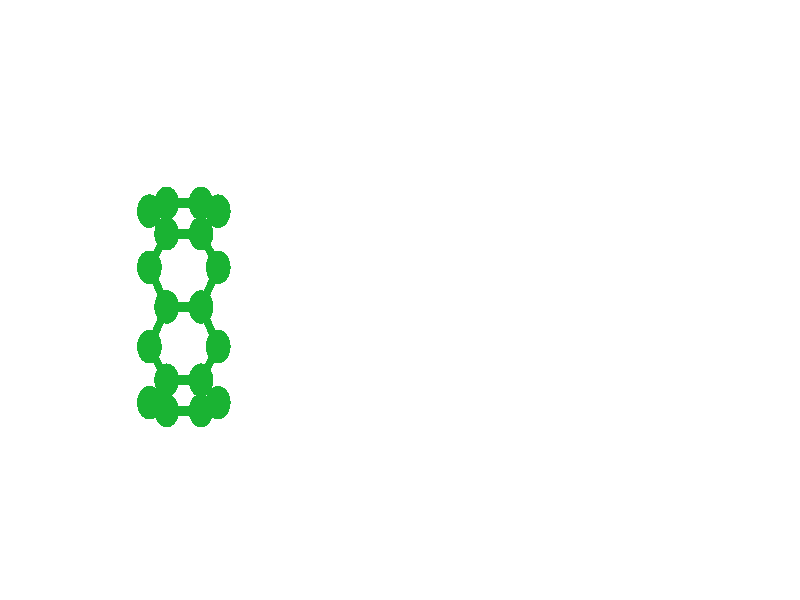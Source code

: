// 
// Molecular graphics export from VMD 1.9.1
// http://www.ks.uiuc.edu/Research/vmd/
// Requires POV-Ray 3.5 or later
// 
// POV 3.x input script : E:/Users/Kevin Reiter/Documents/GitHub/promotion/daten/nanotori/z1.pov 
// try povray +W1920 +H1057 -IE:/Users/Kevin Reiter/Documents/GitHub/promotion/daten/nanotori/z1.pov -OE:/Users/Kevin Reiter/Documents/GitHub/promotion/daten/nanotori/z1.pov.tga +P +X +A +FT +C
#if (version < 3.5) 
#error "VMD POV3DisplayDevice has been compiled for POV-Ray 3.5 or above.\nPlease upgrade POV-Ray or recompile VMD."
#end 
#declare VMD_clip_on=array[3] {0, 0, 0};
#declare VMD_clip=array[3];
#declare VMD_scaledclip=array[3];
#declare VMD_line_width=0.0020;
#macro VMDC ( C1 )
  texture { pigment { rgbt C1 }}
#end
#macro VMD_point (P1, R1, C1)
  #local T = texture { finish { ambient 1.0 diffuse 0.0 phong 0.0 specular 0.0 } pigment { C1 } }
  #if(VMD_clip_on[2])
  intersection {
    sphere {P1, R1 texture {T} #if(VMD_clip_on[1]) clipped_by {VMD_clip[1]} #end no_shadow}
    VMD_clip[2]
  }
  #else
  sphere {P1, R1 texture {T} #if(VMD_clip_on[1]) clipped_by {VMD_clip[1]} #end no_shadow}
  #end
#end
#macro VMD_line (P1, P2, C1)
  #local T = texture { finish { ambient 1.0 diffuse 0.0 phong 0.0 specular 0.0 } pigment { C1 } }
  #if(VMD_clip_on[2])
  intersection {
    cylinder {P1, P2, VMD_line_width texture {T} #if(VMD_clip_on[1]) clipped_by {VMD_clip[1]} #end no_shadow}
    VMD_clip[2]
  }
  #else
  cylinder {P1, P2, VMD_line_width texture {T} #if(VMD_clip_on[1]) clipped_by {VMD_clip[1]} #end no_shadow}
  #end
#end
#macro VMD_sphere (P1, R1, C1)
  #local T = texture { pigment { C1 } }
  #if(VMD_clip_on[2])
  intersection {
    sphere {P1, R1 texture {T} #if(VMD_clip_on[1]) clipped_by {VMD_clip[1]} #end no_shadow}
    VMD_clip[2]
  }
  #else
  sphere {P1, R1 texture {T} #if(VMD_clip_on[1]) clipped_by {VMD_clip[1]} #end no_shadow}
  #end
#end
#macro VMD_cylinder (P1, P2, R1, C1, O1)
  #local T = texture { pigment { C1 } }
  #if(VMD_clip_on[2])
  intersection {
    cylinder {P1, P2, R1 #if(O1) open #end texture {T} #if(VMD_clip_on[1]) clipped_by {VMD_clip[1]} #end no_shadow}
    VMD_clip[2]
  }
  #else
  cylinder {P1, P2, R1 #if(O1) open #end texture {T} #if(VMD_clip_on[1]) clipped_by {VMD_clip[1]} #end no_shadow}
  #end
#end
#macro VMD_cone (P1, P2, R1, C1)
  #local T = texture { pigment { C1 } }
  #if(VMD_clip_on[2])
  intersection {
    cone {P1, R1, P2, VMD_line_width texture {T} #if(VMD_clip_on[1]) clipped_by {VMD_clip[1]} #end no_shadow}
    VMD_clip[2]
  }
  #else
  cone {P1, R1, P2, VMD_line_width texture {T} #if(VMD_clip_on[1]) clipped_by {VMD_clip[1]} #end no_shadow}
  #end
#end
#macro VMD_triangle (P1, P2, P3, N1, N2, N3, C1)
  #local T = texture { pigment { C1 } }
  smooth_triangle {P1, N1, P2, N2, P3, N3 texture {T} #if(VMD_clip_on[1]) clipped_by {VMD_clip[1]} #end no_shadow}
#end
#macro VMD_tricolor (P1, P2, P3, N1, N2, N3, C1, C2, C3)
  #local NX = P2-P1;
  #local NY = P3-P1;
  #local NZ = vcross(NX, NY);
  #local T = texture { pigment {
    average pigment_map {
      [1 gradient x color_map {[0 rgb 0] [1 C2*3]}]
      [1 gradient y color_map {[0 rgb 0] [1 C3*3]}]
      [1 gradient z color_map {[0 rgb 0] [1 C1*3]}]
    }
    matrix <1.01,0,1,0,1.01,1,0,0,1,-.002,-.002,-1>
    matrix <NX.x,NX.y,NX.z,NY.x,NY.y,NY.z,NZ.x,NZ.y,NZ.z,P1.x,P1.y,P1.z>
  } }
  smooth_triangle {P1, N1, P2, N2, P3, N3 texture {T} #if(VMD_clip_on[1]) clipped_by {VMD_clip[1]} #end no_shadow}
#end
camera {
  orthographic
  location <0.0000, 0.0000, -2.0000>
  look_at <0.0000, 0.0000, 2.0000>
  up <0.0000, 3.0000, 0.0000>
  right <5.4494, 0.0000, 0.0000>
}
light_source { 
  <-0.1000, 0.1000, -1.0000> 
  color rgb<1.000, 1.000, 1.000> 
  parallel 
  point_at <0.0, 0.0, 0.0> 
}
light_source { 
  <1.0000, 2.0000, -0.5000> 
  color rgb<1.000, 1.000, 1.000> 
  parallel 
  point_at <0.0, 0.0, 0.0> 
}
background {
  color rgb<1.000, 1.000, 1.000>
}
#default { texture {
 finish { ambient 0.000 diffuse 0.650 phong 0.1 phong_size 40.000 specular 0.500 }
} }
#declare VMD_line_width=0.0020;
// MoleculeID: 7 ReprID: 0 Beginning CPK
// MoleculeID: 7 ReprID: 0 Beginning VDW
VMD_sphere(<-1.7071,0.1635,0.4533>,0.0839,rgbt<0.100,0.700,0.200,0.000>)
VMD_sphere(<-1.3557,0.3317,0.3409>,0.0839,rgbt<0.100,0.700,0.200,0.000>)
VMD_sphere(<-1.5896,0.3317,0.3409>,0.0839,rgbt<0.100,0.700,0.200,0.000>)
VMD_sphere(<-1.7071,0.4440,0.1728>,0.0839,rgbt<0.100,0.700,0.200,0.000>)
VMD_sphere(<-1.3557,0.4835,-0.0256>,0.0839,rgbt<0.100,0.700,0.200,0.000>)
VMD_sphere(<-1.5896,0.4835,-0.0256>,0.0839,rgbt<0.100,0.700,0.200,0.000>)
VMD_sphere(<-1.7071,0.4440,-0.2239>,0.0839,rgbt<0.100,0.700,0.200,0.000>)
VMD_sphere(<-1.3557,0.3317,-0.3920>,0.0839,rgbt<0.100,0.700,0.200,0.000>)
VMD_sphere(<-1.5896,0.3317,-0.3920>,0.0839,rgbt<0.100,0.700,0.200,0.000>)
VMD_sphere(<-1.7071,0.1635,-0.5044>,0.0839,rgbt<0.100,0.700,0.200,0.000>)
VMD_sphere(<-1.3557,-0.0348,-0.5438>,0.0839,rgbt<0.100,0.700,0.200,0.000>)
VMD_sphere(<-1.5896,-0.0348,-0.5438>,0.0839,rgbt<0.100,0.700,0.200,0.000>)
VMD_sphere(<-1.7071,-0.2331,-0.5044>,0.0839,rgbt<0.100,0.700,0.200,0.000>)
VMD_sphere(<-1.3557,-0.4013,-0.3920>,0.0839,rgbt<0.100,0.700,0.200,0.000>)
VMD_sphere(<-1.5896,-0.4013,-0.3920>,0.0839,rgbt<0.100,0.700,0.200,0.000>)
VMD_sphere(<-1.7071,-0.5136,-0.2239>,0.0839,rgbt<0.100,0.700,0.200,0.000>)
VMD_sphere(<-1.3557,-0.5531,-0.0256>,0.0839,rgbt<0.100,0.700,0.200,0.000>)
VMD_sphere(<-1.5896,-0.5531,-0.0256>,0.0839,rgbt<0.100,0.700,0.200,0.000>)
VMD_sphere(<-1.7071,-0.5136,0.1728>,0.0839,rgbt<0.100,0.700,0.200,0.000>)
VMD_sphere(<-1.3557,-0.4013,0.3409>,0.0839,rgbt<0.100,0.700,0.200,0.000>)
VMD_sphere(<-1.5896,-0.4013,0.3409>,0.0839,rgbt<0.100,0.700,0.200,0.000>)
VMD_sphere(<-1.7071,-0.2331,0.4533>,0.0839,rgbt<0.100,0.700,0.200,0.000>)
VMD_sphere(<-1.3557,-0.0348,0.4927>,0.0839,rgbt<0.100,0.700,0.200,0.000>)
VMD_sphere(<-1.5896,-0.0348,0.4927>,0.0839,rgbt<0.100,0.700,0.200,0.000>)
VMD_sphere(<-1.2382,0.1635,0.4533>,0.0839,rgbt<0.100,0.700,0.200,0.000>)
VMD_sphere(<-1.2382,0.4440,0.1728>,0.0839,rgbt<0.100,0.700,0.200,0.000>)
VMD_sphere(<-1.2382,0.4440,-0.2239>,0.0839,rgbt<0.100,0.700,0.200,0.000>)
VMD_sphere(<-1.2382,0.1635,-0.5044>,0.0839,rgbt<0.100,0.700,0.200,0.000>)
VMD_sphere(<-1.2382,-0.2331,-0.5044>,0.0839,rgbt<0.100,0.700,0.200,0.000>)
VMD_sphere(<-1.2382,-0.5136,-0.2239>,0.0839,rgbt<0.100,0.700,0.200,0.000>)
VMD_sphere(<-1.2382,-0.5136,0.1728>,0.0839,rgbt<0.100,0.700,0.200,0.000>)
VMD_sphere(<-1.2382,-0.2331,0.4533>,0.0839,rgbt<0.100,0.700,0.200,0.000>)
VMD_cylinder(<-1.7071,0.163524,0.45326>,<-1.64834,0.064358,0.472984>0.0247,rgbt<0.100,0.700,0.200,0.000>,1)
VMD_cylinder(<-1.7071,0.163524,0.45326>,<-1.64834,0.247591,0.397087>0.0247,rgbt<0.100,0.700,0.200,0.000>,1)
VMD_cylinder(<-1.35572,0.331659,0.340914>,<-1.47265,0.331659,0.340914>0.0247,rgbt<0.100,0.700,0.200,0.000>,1)
VMD_cylinder(<-1.35572,0.331659,0.340914>,<-1.29696,0.387832,0.256846>0.0247,rgbt<0.100,0.700,0.200,0.000>,1)
VMD_cylinder(<-1.35572,0.331659,0.340914>,<-1.29696,0.247591,0.397087>0.0247,rgbt<0.100,0.700,0.200,0.000>,1)
VMD_cylinder(<-1.58959,0.331659,0.340914>,<-1.64834,0.387832,0.256846>0.0247,rgbt<0.100,0.700,0.200,0.000>,1)
VMD_cylinder(<-1.58959,0.331659,0.340914>,<-1.47265,0.331659,0.340914>0.0247,rgbt<0.100,0.700,0.200,0.000>,1)
VMD_cylinder(<-1.58959,0.331659,0.340914>,<-1.64834,0.247591,0.397087>0.0247,rgbt<0.100,0.700,0.200,0.000>,1)
VMD_cylinder(<-1.7071,0.444005,0.172778>,<-1.64834,0.387832,0.256846>0.0247,rgbt<0.100,0.700,0.200,0.000>,1)
VMD_cylinder(<-1.7071,0.444005,0.172778>,<-1.64834,0.46373,0.0736128>0.0247,rgbt<0.100,0.700,0.200,0.000>,1)
VMD_cylinder(<-1.35572,0.483455,-0.025552>,<-1.29696,0.463729,-0.124717>0.0247,rgbt<0.100,0.700,0.200,0.000>,1)
VMD_cylinder(<-1.35572,0.483455,-0.025552>,<-1.47265,0.483455,-0.025552>0.0247,rgbt<0.100,0.700,0.200,0.000>,1)
VMD_cylinder(<-1.35572,0.483455,-0.025552>,<-1.29696,0.46373,0.0736128>0.0247,rgbt<0.100,0.700,0.200,0.000>,1)
VMD_cylinder(<-1.58959,0.483455,-0.025552>,<-1.64834,0.463729,-0.124717>0.0247,rgbt<0.100,0.700,0.200,0.000>,1)
VMD_cylinder(<-1.58959,0.483455,-0.025552>,<-1.64834,0.46373,0.0736128>0.0247,rgbt<0.100,0.700,0.200,0.000>,1)
VMD_cylinder(<-1.58959,0.483455,-0.025552>,<-1.47265,0.483455,-0.025552>0.0247,rgbt<0.100,0.700,0.200,0.000>,1)
VMD_cylinder(<-1.7071,0.444004,-0.223883>,<-1.64834,0.463729,-0.124717>0.0247,rgbt<0.100,0.700,0.200,0.000>,1)
VMD_cylinder(<-1.7071,0.444004,-0.223883>,<-1.64834,0.387831,-0.307951>0.0247,rgbt<0.100,0.700,0.200,0.000>,1)
VMD_cylinder(<-1.35572,0.331659,-0.39202>,<-1.47265,0.331659,-0.39202>0.0247,rgbt<0.100,0.700,0.200,0.000>,1)
VMD_cylinder(<-1.35572,0.331659,-0.39202>,<-1.29696,0.247591,-0.448192>0.0247,rgbt<0.100,0.700,0.200,0.000>,1)
VMD_cylinder(<-1.35572,0.331659,-0.39202>,<-1.29696,0.387831,-0.307951>0.0247,rgbt<0.100,0.700,0.200,0.000>,1)
VMD_cylinder(<-1.58959,0.331659,-0.39202>,<-1.64834,0.247591,-0.448192>0.0247,rgbt<0.100,0.700,0.200,0.000>,1)
VMD_cylinder(<-1.58959,0.331659,-0.39202>,<-1.47265,0.331659,-0.39202>0.0247,rgbt<0.100,0.700,0.200,0.000>,1)
VMD_cylinder(<-1.58959,0.331659,-0.39202>,<-1.64834,0.387831,-0.307951>0.0247,rgbt<0.100,0.700,0.200,0.000>,1)
VMD_cylinder(<-1.7071,0.163523,-0.504365>,<-1.64834,0.247591,-0.448192>0.0247,rgbt<0.100,0.700,0.200,0.000>,1)
VMD_cylinder(<-1.7071,0.163523,-0.504365>,<-1.64834,0.0643578,-0.524089>0.0247,rgbt<0.100,0.700,0.200,0.000>,1)
VMD_cylinder(<-1.35572,-0.0348079,-0.543814>,<-1.29696,-0.133973,-0.524089>0.0247,rgbt<0.100,0.700,0.200,0.000>,1)
VMD_cylinder(<-1.35572,-0.0348079,-0.543814>,<-1.47265,-0.0348079,-0.543814>0.0247,rgbt<0.100,0.700,0.200,0.000>,1)
VMD_cylinder(<-1.35572,-0.0348079,-0.543814>,<-1.29696,0.0643578,-0.524089>0.0247,rgbt<0.100,0.700,0.200,0.000>,1)
VMD_cylinder(<-1.58959,-0.0348079,-0.543814>,<-1.64834,-0.133973,-0.524089>0.0247,rgbt<0.100,0.700,0.200,0.000>,1)
VMD_cylinder(<-1.58959,-0.0348079,-0.543814>,<-1.64834,0.0643578,-0.524089>0.0247,rgbt<0.100,0.700,0.200,0.000>,1)
VMD_cylinder(<-1.58959,-0.0348079,-0.543814>,<-1.47265,-0.0348079,-0.543814>0.0247,rgbt<0.100,0.700,0.200,0.000>,1)
VMD_cylinder(<-1.7071,-0.233137,-0.504365>,<-1.64834,-0.133973,-0.524089>0.0247,rgbt<0.100,0.700,0.200,0.000>,1)
VMD_cylinder(<-1.7071,-0.233137,-0.504365>,<-1.64834,-0.317206,-0.448192>0.0247,rgbt<0.100,0.700,0.200,0.000>,1)
VMD_cylinder(<-1.35572,-0.401274,-0.392019>,<-1.47265,-0.401274,-0.392019>0.0247,rgbt<0.100,0.700,0.200,0.000>,1)
VMD_cylinder(<-1.35572,-0.401274,-0.392019>,<-1.29696,-0.457446,-0.307951>0.0247,rgbt<0.100,0.700,0.200,0.000>,1)
VMD_cylinder(<-1.35572,-0.401274,-0.392019>,<-1.29696,-0.317206,-0.448192>0.0247,rgbt<0.100,0.700,0.200,0.000>,1)
VMD_cylinder(<-1.58959,-0.401274,-0.392019>,<-1.64834,-0.457446,-0.307951>0.0247,rgbt<0.100,0.700,0.200,0.000>,1)
VMD_cylinder(<-1.58959,-0.401274,-0.392019>,<-1.64834,-0.317206,-0.448192>0.0247,rgbt<0.100,0.700,0.200,0.000>,1)
VMD_cylinder(<-1.58959,-0.401274,-0.392019>,<-1.47265,-0.401274,-0.392019>0.0247,rgbt<0.100,0.700,0.200,0.000>,1)
VMD_cylinder(<-1.7071,-0.513619,-0.223883>,<-1.64834,-0.457446,-0.307951>0.0247,rgbt<0.100,0.700,0.200,0.000>,1)
VMD_cylinder(<-1.7071,-0.513619,-0.223883>,<-1.64834,-0.533345,-0.124718>0.0247,rgbt<0.100,0.700,0.200,0.000>,1)
VMD_cylinder(<-1.35572,-0.55307,-0.0255526>,<-1.47265,-0.55307,-0.0255526>0.0247,rgbt<0.100,0.700,0.200,0.000>,1)
VMD_cylinder(<-1.35572,-0.55307,-0.0255526>,<-1.29696,-0.533345,-0.124718>0.0247,rgbt<0.100,0.700,0.200,0.000>,1)
VMD_cylinder(<-1.35572,-0.55307,-0.0255526>,<-1.29696,-0.533345,0.0736126>0.0247,rgbt<0.100,0.700,0.200,0.000>,1)
VMD_cylinder(<-1.58959,-0.55307,-0.0255526>,<-1.64834,-0.533345,-0.124718>0.0247,rgbt<0.100,0.700,0.200,0.000>,1)
VMD_cylinder(<-1.58959,-0.55307,-0.0255526>,<-1.64834,-0.533345,0.0736126>0.0247,rgbt<0.100,0.700,0.200,0.000>,1)
VMD_cylinder(<-1.58959,-0.55307,-0.0255526>,<-1.47265,-0.55307,-0.0255526>0.0247,rgbt<0.100,0.700,0.200,0.000>,1)
VMD_cylinder(<-1.7071,-0.513619,0.172778>,<-1.64834,-0.457447,0.256846>0.0247,rgbt<0.100,0.700,0.200,0.000>,1)
VMD_cylinder(<-1.7071,-0.513619,0.172778>,<-1.64834,-0.533345,0.0736126>0.0247,rgbt<0.100,0.700,0.200,0.000>,1)
VMD_cylinder(<-1.35572,-0.401275,0.340915>,<-1.47265,-0.401275,0.340915>0.0247,rgbt<0.100,0.700,0.200,0.000>,1)
VMD_cylinder(<-1.35572,-0.401275,0.340915>,<-1.29696,-0.317206,0.397087>0.0247,rgbt<0.100,0.700,0.200,0.000>,1)
VMD_cylinder(<-1.35572,-0.401275,0.340915>,<-1.29696,-0.457447,0.256846>0.0247,rgbt<0.100,0.700,0.200,0.000>,1)
VMD_cylinder(<-1.58959,-0.401275,0.340915>,<-1.64834,-0.317206,0.397087>0.0247,rgbt<0.100,0.700,0.200,0.000>,1)
VMD_cylinder(<-1.58959,-0.401275,0.340915>,<-1.47265,-0.401275,0.340915>0.0247,rgbt<0.100,0.700,0.200,0.000>,1)
VMD_cylinder(<-1.58959,-0.401275,0.340915>,<-1.64834,-0.457447,0.256846>0.0247,rgbt<0.100,0.700,0.200,0.000>,1)
VMD_cylinder(<-1.7071,-0.233137,0.453259>,<-1.64834,-0.317206,0.397087>0.0247,rgbt<0.100,0.700,0.200,0.000>,1)
VMD_cylinder(<-1.7071,-0.233137,0.453259>,<-1.64834,-0.133972,0.472984>0.0247,rgbt<0.100,0.700,0.200,0.000>,1)
VMD_cylinder(<-1.35572,-0.0348076,0.492709>,<-1.47265,-0.0348076,0.492709>0.0247,rgbt<0.100,0.700,0.200,0.000>,1)
VMD_cylinder(<-1.35572,-0.0348076,0.492709>,<-1.29696,-0.133972,0.472984>0.0247,rgbt<0.100,0.700,0.200,0.000>,1)
VMD_cylinder(<-1.35572,-0.0348076,0.492709>,<-1.29696,0.064358,0.472984>0.0247,rgbt<0.100,0.700,0.200,0.000>,1)
VMD_cylinder(<-1.58959,-0.0348076,0.492709>,<-1.64834,-0.133972,0.472984>0.0247,rgbt<0.100,0.700,0.200,0.000>,1)
VMD_cylinder(<-1.58959,-0.0348076,0.492709>,<-1.47265,-0.0348076,0.492709>0.0247,rgbt<0.100,0.700,0.200,0.000>,1)
VMD_cylinder(<-1.58959,-0.0348076,0.492709>,<-1.64834,0.064358,0.472984>0.0247,rgbt<0.100,0.700,0.200,0.000>,1)
VMD_cylinder(<-1.23821,0.163524,0.45326>,<-1.29696,0.064358,0.472984>0.0247,rgbt<0.100,0.700,0.200,0.000>,1)
VMD_cylinder(<-1.23821,0.163524,0.45326>,<-1.29696,0.247591,0.397087>0.0247,rgbt<0.100,0.700,0.200,0.000>,1)
VMD_cylinder(<-1.23821,0.444005,0.172778>,<-1.29696,0.387832,0.256846>0.0247,rgbt<0.100,0.700,0.200,0.000>,1)
VMD_cylinder(<-1.23821,0.444005,0.172778>,<-1.29696,0.46373,0.0736128>0.0247,rgbt<0.100,0.700,0.200,0.000>,1)
VMD_cylinder(<-1.23821,0.444004,-0.223883>,<-1.29696,0.463729,-0.124717>0.0247,rgbt<0.100,0.700,0.200,0.000>,1)
VMD_cylinder(<-1.23821,0.444004,-0.223883>,<-1.29696,0.387831,-0.307951>0.0247,rgbt<0.100,0.700,0.200,0.000>,1)
VMD_cylinder(<-1.23821,0.163523,-0.504365>,<-1.29696,0.247591,-0.448192>0.0247,rgbt<0.100,0.700,0.200,0.000>,1)
VMD_cylinder(<-1.23821,0.163523,-0.504365>,<-1.29696,0.0643578,-0.524089>0.0247,rgbt<0.100,0.700,0.200,0.000>,1)
VMD_cylinder(<-1.23821,-0.233137,-0.504365>,<-1.29696,-0.133973,-0.524089>0.0247,rgbt<0.100,0.700,0.200,0.000>,1)
VMD_cylinder(<-1.23821,-0.233137,-0.504365>,<-1.29696,-0.317206,-0.448192>0.0247,rgbt<0.100,0.700,0.200,0.000>,1)
VMD_cylinder(<-1.23821,-0.513619,-0.223883>,<-1.29696,-0.457446,-0.307951>0.0247,rgbt<0.100,0.700,0.200,0.000>,1)
VMD_cylinder(<-1.23821,-0.513619,-0.223883>,<-1.29696,-0.533345,-0.124718>0.0247,rgbt<0.100,0.700,0.200,0.000>,1)
VMD_cylinder(<-1.23821,-0.513619,0.172778>,<-1.29696,-0.457447,0.256846>0.0247,rgbt<0.100,0.700,0.200,0.000>,1)
VMD_cylinder(<-1.23821,-0.513619,0.172778>,<-1.29696,-0.533345,0.0736126>0.0247,rgbt<0.100,0.700,0.200,0.000>,1)
VMD_cylinder(<-1.23821,-0.233137,0.453259>,<-1.29696,-0.317206,0.397087>0.0247,rgbt<0.100,0.700,0.200,0.000>,1)
VMD_cylinder(<-1.23821,-0.233137,0.453259>,<-1.29696,-0.133972,0.472984>0.0247,rgbt<0.100,0.700,0.200,0.000>,1)
// End of POV-Ray 3.x generation 
